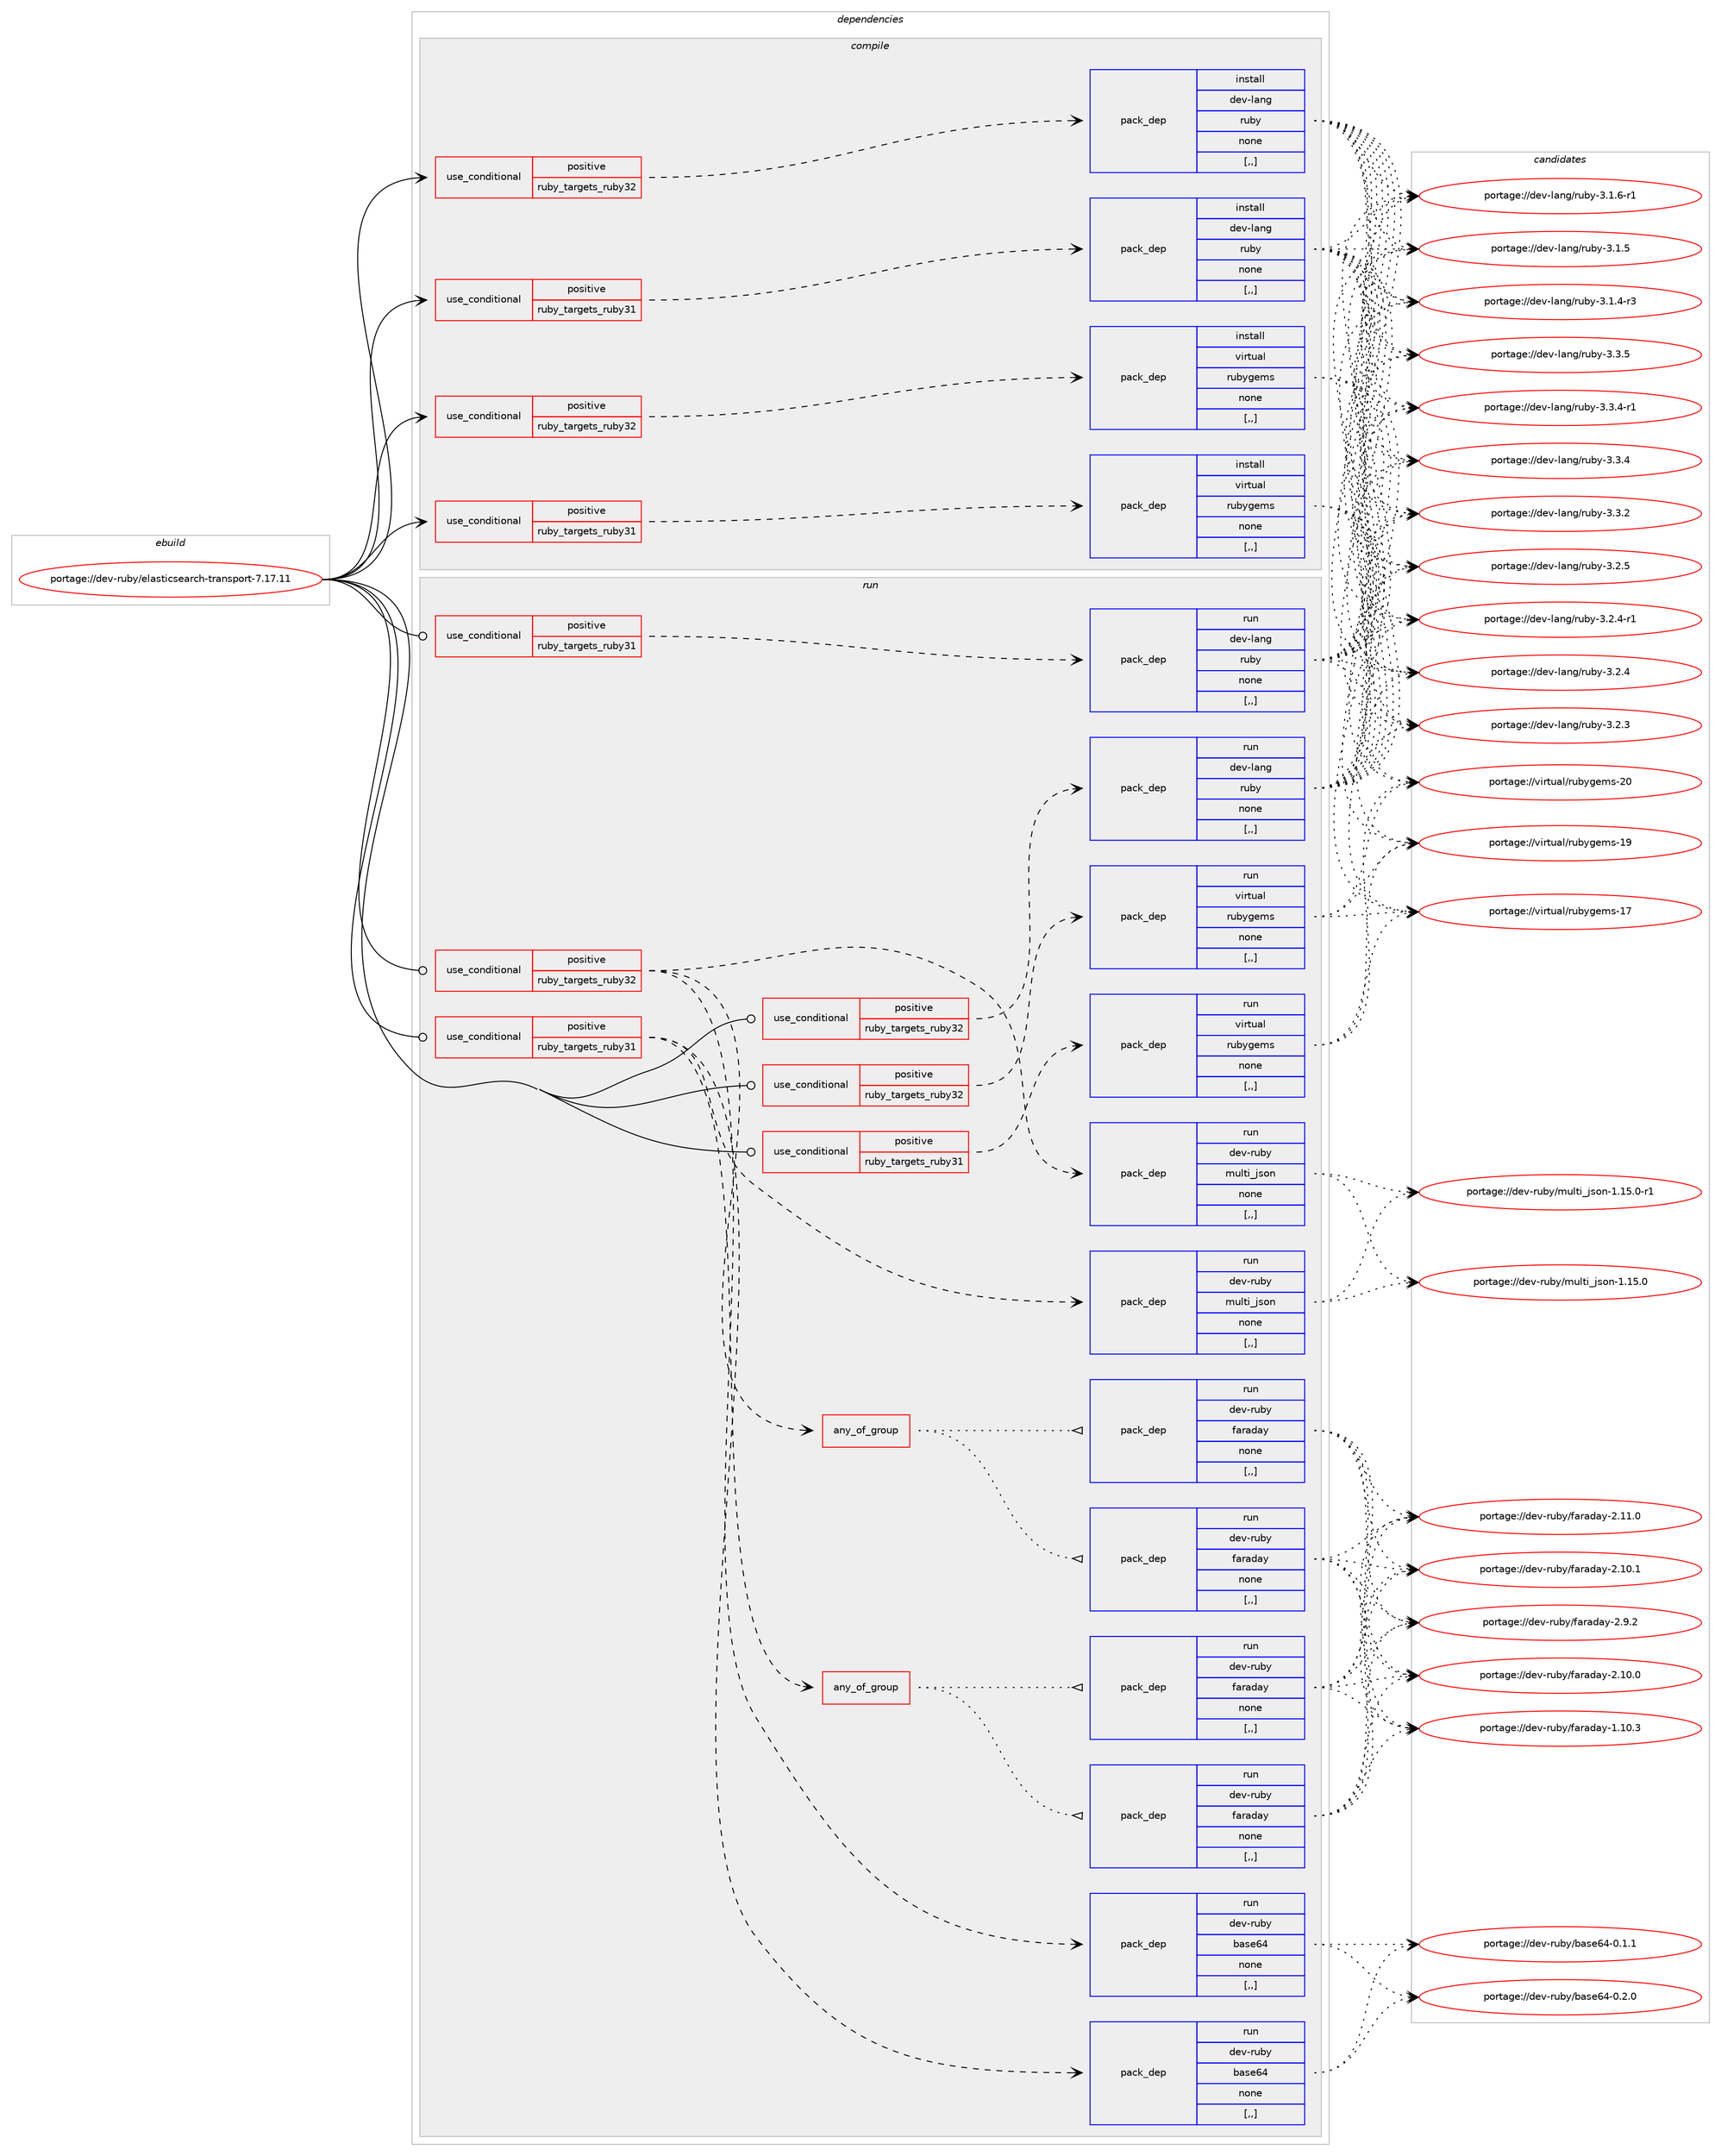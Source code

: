 digraph prolog {

# *************
# Graph options
# *************

newrank=true;
concentrate=true;
compound=true;
graph [rankdir=LR,fontname=Helvetica,fontsize=10,ranksep=1.5];#, ranksep=2.5, nodesep=0.2];
edge  [arrowhead=vee];
node  [fontname=Helvetica,fontsize=10];

# **********
# The ebuild
# **********

subgraph cluster_leftcol {
color=gray;
label=<<i>ebuild</i>>;
id [label="portage://dev-ruby/elasticsearch-transport-7.17.11", color=red, width=4, href="../dev-ruby/elasticsearch-transport-7.17.11.svg"];
}

# ****************
# The dependencies
# ****************

subgraph cluster_midcol {
color=gray;
label=<<i>dependencies</i>>;
subgraph cluster_compile {
fillcolor="#eeeeee";
style=filled;
label=<<i>compile</i>>;
subgraph cond177961 {
dependency678142 [label=<<TABLE BORDER="0" CELLBORDER="1" CELLSPACING="0" CELLPADDING="4"><TR><TD ROWSPAN="3" CELLPADDING="10">use_conditional</TD></TR><TR><TD>positive</TD></TR><TR><TD>ruby_targets_ruby31</TD></TR></TABLE>>, shape=none, color=red];
subgraph pack495279 {
dependency678143 [label=<<TABLE BORDER="0" CELLBORDER="1" CELLSPACING="0" CELLPADDING="4" WIDTH="220"><TR><TD ROWSPAN="6" CELLPADDING="30">pack_dep</TD></TR><TR><TD WIDTH="110">install</TD></TR><TR><TD>dev-lang</TD></TR><TR><TD>ruby</TD></TR><TR><TD>none</TD></TR><TR><TD>[,,]</TD></TR></TABLE>>, shape=none, color=blue];
}
dependency678142:e -> dependency678143:w [weight=20,style="dashed",arrowhead="vee"];
}
id:e -> dependency678142:w [weight=20,style="solid",arrowhead="vee"];
subgraph cond177962 {
dependency678144 [label=<<TABLE BORDER="0" CELLBORDER="1" CELLSPACING="0" CELLPADDING="4"><TR><TD ROWSPAN="3" CELLPADDING="10">use_conditional</TD></TR><TR><TD>positive</TD></TR><TR><TD>ruby_targets_ruby31</TD></TR></TABLE>>, shape=none, color=red];
subgraph pack495280 {
dependency678145 [label=<<TABLE BORDER="0" CELLBORDER="1" CELLSPACING="0" CELLPADDING="4" WIDTH="220"><TR><TD ROWSPAN="6" CELLPADDING="30">pack_dep</TD></TR><TR><TD WIDTH="110">install</TD></TR><TR><TD>virtual</TD></TR><TR><TD>rubygems</TD></TR><TR><TD>none</TD></TR><TR><TD>[,,]</TD></TR></TABLE>>, shape=none, color=blue];
}
dependency678144:e -> dependency678145:w [weight=20,style="dashed",arrowhead="vee"];
}
id:e -> dependency678144:w [weight=20,style="solid",arrowhead="vee"];
subgraph cond177963 {
dependency678146 [label=<<TABLE BORDER="0" CELLBORDER="1" CELLSPACING="0" CELLPADDING="4"><TR><TD ROWSPAN="3" CELLPADDING="10">use_conditional</TD></TR><TR><TD>positive</TD></TR><TR><TD>ruby_targets_ruby32</TD></TR></TABLE>>, shape=none, color=red];
subgraph pack495281 {
dependency678147 [label=<<TABLE BORDER="0" CELLBORDER="1" CELLSPACING="0" CELLPADDING="4" WIDTH="220"><TR><TD ROWSPAN="6" CELLPADDING="30">pack_dep</TD></TR><TR><TD WIDTH="110">install</TD></TR><TR><TD>dev-lang</TD></TR><TR><TD>ruby</TD></TR><TR><TD>none</TD></TR><TR><TD>[,,]</TD></TR></TABLE>>, shape=none, color=blue];
}
dependency678146:e -> dependency678147:w [weight=20,style="dashed",arrowhead="vee"];
}
id:e -> dependency678146:w [weight=20,style="solid",arrowhead="vee"];
subgraph cond177964 {
dependency678148 [label=<<TABLE BORDER="0" CELLBORDER="1" CELLSPACING="0" CELLPADDING="4"><TR><TD ROWSPAN="3" CELLPADDING="10">use_conditional</TD></TR><TR><TD>positive</TD></TR><TR><TD>ruby_targets_ruby32</TD></TR></TABLE>>, shape=none, color=red];
subgraph pack495282 {
dependency678149 [label=<<TABLE BORDER="0" CELLBORDER="1" CELLSPACING="0" CELLPADDING="4" WIDTH="220"><TR><TD ROWSPAN="6" CELLPADDING="30">pack_dep</TD></TR><TR><TD WIDTH="110">install</TD></TR><TR><TD>virtual</TD></TR><TR><TD>rubygems</TD></TR><TR><TD>none</TD></TR><TR><TD>[,,]</TD></TR></TABLE>>, shape=none, color=blue];
}
dependency678148:e -> dependency678149:w [weight=20,style="dashed",arrowhead="vee"];
}
id:e -> dependency678148:w [weight=20,style="solid",arrowhead="vee"];
}
subgraph cluster_compileandrun {
fillcolor="#eeeeee";
style=filled;
label=<<i>compile and run</i>>;
}
subgraph cluster_run {
fillcolor="#eeeeee";
style=filled;
label=<<i>run</i>>;
subgraph cond177965 {
dependency678150 [label=<<TABLE BORDER="0" CELLBORDER="1" CELLSPACING="0" CELLPADDING="4"><TR><TD ROWSPAN="3" CELLPADDING="10">use_conditional</TD></TR><TR><TD>positive</TD></TR><TR><TD>ruby_targets_ruby31</TD></TR></TABLE>>, shape=none, color=red];
subgraph pack495283 {
dependency678151 [label=<<TABLE BORDER="0" CELLBORDER="1" CELLSPACING="0" CELLPADDING="4" WIDTH="220"><TR><TD ROWSPAN="6" CELLPADDING="30">pack_dep</TD></TR><TR><TD WIDTH="110">run</TD></TR><TR><TD>dev-lang</TD></TR><TR><TD>ruby</TD></TR><TR><TD>none</TD></TR><TR><TD>[,,]</TD></TR></TABLE>>, shape=none, color=blue];
}
dependency678150:e -> dependency678151:w [weight=20,style="dashed",arrowhead="vee"];
}
id:e -> dependency678150:w [weight=20,style="solid",arrowhead="odot"];
subgraph cond177966 {
dependency678152 [label=<<TABLE BORDER="0" CELLBORDER="1" CELLSPACING="0" CELLPADDING="4"><TR><TD ROWSPAN="3" CELLPADDING="10">use_conditional</TD></TR><TR><TD>positive</TD></TR><TR><TD>ruby_targets_ruby31</TD></TR></TABLE>>, shape=none, color=red];
subgraph pack495284 {
dependency678153 [label=<<TABLE BORDER="0" CELLBORDER="1" CELLSPACING="0" CELLPADDING="4" WIDTH="220"><TR><TD ROWSPAN="6" CELLPADDING="30">pack_dep</TD></TR><TR><TD WIDTH="110">run</TD></TR><TR><TD>dev-ruby</TD></TR><TR><TD>base64</TD></TR><TR><TD>none</TD></TR><TR><TD>[,,]</TD></TR></TABLE>>, shape=none, color=blue];
}
dependency678152:e -> dependency678153:w [weight=20,style="dashed",arrowhead="vee"];
subgraph any4521 {
dependency678154 [label=<<TABLE BORDER="0" CELLBORDER="1" CELLSPACING="0" CELLPADDING="4"><TR><TD CELLPADDING="10">any_of_group</TD></TR></TABLE>>, shape=none, color=red];subgraph pack495285 {
dependency678155 [label=<<TABLE BORDER="0" CELLBORDER="1" CELLSPACING="0" CELLPADDING="4" WIDTH="220"><TR><TD ROWSPAN="6" CELLPADDING="30">pack_dep</TD></TR><TR><TD WIDTH="110">run</TD></TR><TR><TD>dev-ruby</TD></TR><TR><TD>faraday</TD></TR><TR><TD>none</TD></TR><TR><TD>[,,]</TD></TR></TABLE>>, shape=none, color=blue];
}
dependency678154:e -> dependency678155:w [weight=20,style="dotted",arrowhead="oinv"];
subgraph pack495286 {
dependency678156 [label=<<TABLE BORDER="0" CELLBORDER="1" CELLSPACING="0" CELLPADDING="4" WIDTH="220"><TR><TD ROWSPAN="6" CELLPADDING="30">pack_dep</TD></TR><TR><TD WIDTH="110">run</TD></TR><TR><TD>dev-ruby</TD></TR><TR><TD>faraday</TD></TR><TR><TD>none</TD></TR><TR><TD>[,,]</TD></TR></TABLE>>, shape=none, color=blue];
}
dependency678154:e -> dependency678156:w [weight=20,style="dotted",arrowhead="oinv"];
}
dependency678152:e -> dependency678154:w [weight=20,style="dashed",arrowhead="vee"];
subgraph pack495287 {
dependency678157 [label=<<TABLE BORDER="0" CELLBORDER="1" CELLSPACING="0" CELLPADDING="4" WIDTH="220"><TR><TD ROWSPAN="6" CELLPADDING="30">pack_dep</TD></TR><TR><TD WIDTH="110">run</TD></TR><TR><TD>dev-ruby</TD></TR><TR><TD>multi_json</TD></TR><TR><TD>none</TD></TR><TR><TD>[,,]</TD></TR></TABLE>>, shape=none, color=blue];
}
dependency678152:e -> dependency678157:w [weight=20,style="dashed",arrowhead="vee"];
}
id:e -> dependency678152:w [weight=20,style="solid",arrowhead="odot"];
subgraph cond177967 {
dependency678158 [label=<<TABLE BORDER="0" CELLBORDER="1" CELLSPACING="0" CELLPADDING="4"><TR><TD ROWSPAN="3" CELLPADDING="10">use_conditional</TD></TR><TR><TD>positive</TD></TR><TR><TD>ruby_targets_ruby31</TD></TR></TABLE>>, shape=none, color=red];
subgraph pack495288 {
dependency678159 [label=<<TABLE BORDER="0" CELLBORDER="1" CELLSPACING="0" CELLPADDING="4" WIDTH="220"><TR><TD ROWSPAN="6" CELLPADDING="30">pack_dep</TD></TR><TR><TD WIDTH="110">run</TD></TR><TR><TD>virtual</TD></TR><TR><TD>rubygems</TD></TR><TR><TD>none</TD></TR><TR><TD>[,,]</TD></TR></TABLE>>, shape=none, color=blue];
}
dependency678158:e -> dependency678159:w [weight=20,style="dashed",arrowhead="vee"];
}
id:e -> dependency678158:w [weight=20,style="solid",arrowhead="odot"];
subgraph cond177968 {
dependency678160 [label=<<TABLE BORDER="0" CELLBORDER="1" CELLSPACING="0" CELLPADDING="4"><TR><TD ROWSPAN="3" CELLPADDING="10">use_conditional</TD></TR><TR><TD>positive</TD></TR><TR><TD>ruby_targets_ruby32</TD></TR></TABLE>>, shape=none, color=red];
subgraph pack495289 {
dependency678161 [label=<<TABLE BORDER="0" CELLBORDER="1" CELLSPACING="0" CELLPADDING="4" WIDTH="220"><TR><TD ROWSPAN="6" CELLPADDING="30">pack_dep</TD></TR><TR><TD WIDTH="110">run</TD></TR><TR><TD>dev-lang</TD></TR><TR><TD>ruby</TD></TR><TR><TD>none</TD></TR><TR><TD>[,,]</TD></TR></TABLE>>, shape=none, color=blue];
}
dependency678160:e -> dependency678161:w [weight=20,style="dashed",arrowhead="vee"];
}
id:e -> dependency678160:w [weight=20,style="solid",arrowhead="odot"];
subgraph cond177969 {
dependency678162 [label=<<TABLE BORDER="0" CELLBORDER="1" CELLSPACING="0" CELLPADDING="4"><TR><TD ROWSPAN="3" CELLPADDING="10">use_conditional</TD></TR><TR><TD>positive</TD></TR><TR><TD>ruby_targets_ruby32</TD></TR></TABLE>>, shape=none, color=red];
subgraph pack495290 {
dependency678163 [label=<<TABLE BORDER="0" CELLBORDER="1" CELLSPACING="0" CELLPADDING="4" WIDTH="220"><TR><TD ROWSPAN="6" CELLPADDING="30">pack_dep</TD></TR><TR><TD WIDTH="110">run</TD></TR><TR><TD>dev-ruby</TD></TR><TR><TD>base64</TD></TR><TR><TD>none</TD></TR><TR><TD>[,,]</TD></TR></TABLE>>, shape=none, color=blue];
}
dependency678162:e -> dependency678163:w [weight=20,style="dashed",arrowhead="vee"];
subgraph any4522 {
dependency678164 [label=<<TABLE BORDER="0" CELLBORDER="1" CELLSPACING="0" CELLPADDING="4"><TR><TD CELLPADDING="10">any_of_group</TD></TR></TABLE>>, shape=none, color=red];subgraph pack495291 {
dependency678165 [label=<<TABLE BORDER="0" CELLBORDER="1" CELLSPACING="0" CELLPADDING="4" WIDTH="220"><TR><TD ROWSPAN="6" CELLPADDING="30">pack_dep</TD></TR><TR><TD WIDTH="110">run</TD></TR><TR><TD>dev-ruby</TD></TR><TR><TD>faraday</TD></TR><TR><TD>none</TD></TR><TR><TD>[,,]</TD></TR></TABLE>>, shape=none, color=blue];
}
dependency678164:e -> dependency678165:w [weight=20,style="dotted",arrowhead="oinv"];
subgraph pack495292 {
dependency678166 [label=<<TABLE BORDER="0" CELLBORDER="1" CELLSPACING="0" CELLPADDING="4" WIDTH="220"><TR><TD ROWSPAN="6" CELLPADDING="30">pack_dep</TD></TR><TR><TD WIDTH="110">run</TD></TR><TR><TD>dev-ruby</TD></TR><TR><TD>faraday</TD></TR><TR><TD>none</TD></TR><TR><TD>[,,]</TD></TR></TABLE>>, shape=none, color=blue];
}
dependency678164:e -> dependency678166:w [weight=20,style="dotted",arrowhead="oinv"];
}
dependency678162:e -> dependency678164:w [weight=20,style="dashed",arrowhead="vee"];
subgraph pack495293 {
dependency678167 [label=<<TABLE BORDER="0" CELLBORDER="1" CELLSPACING="0" CELLPADDING="4" WIDTH="220"><TR><TD ROWSPAN="6" CELLPADDING="30">pack_dep</TD></TR><TR><TD WIDTH="110">run</TD></TR><TR><TD>dev-ruby</TD></TR><TR><TD>multi_json</TD></TR><TR><TD>none</TD></TR><TR><TD>[,,]</TD></TR></TABLE>>, shape=none, color=blue];
}
dependency678162:e -> dependency678167:w [weight=20,style="dashed",arrowhead="vee"];
}
id:e -> dependency678162:w [weight=20,style="solid",arrowhead="odot"];
subgraph cond177970 {
dependency678168 [label=<<TABLE BORDER="0" CELLBORDER="1" CELLSPACING="0" CELLPADDING="4"><TR><TD ROWSPAN="3" CELLPADDING="10">use_conditional</TD></TR><TR><TD>positive</TD></TR><TR><TD>ruby_targets_ruby32</TD></TR></TABLE>>, shape=none, color=red];
subgraph pack495294 {
dependency678169 [label=<<TABLE BORDER="0" CELLBORDER="1" CELLSPACING="0" CELLPADDING="4" WIDTH="220"><TR><TD ROWSPAN="6" CELLPADDING="30">pack_dep</TD></TR><TR><TD WIDTH="110">run</TD></TR><TR><TD>virtual</TD></TR><TR><TD>rubygems</TD></TR><TR><TD>none</TD></TR><TR><TD>[,,]</TD></TR></TABLE>>, shape=none, color=blue];
}
dependency678168:e -> dependency678169:w [weight=20,style="dashed",arrowhead="vee"];
}
id:e -> dependency678168:w [weight=20,style="solid",arrowhead="odot"];
}
}

# **************
# The candidates
# **************

subgraph cluster_choices {
rank=same;
color=gray;
label=<<i>candidates</i>>;

subgraph choice495279 {
color=black;
nodesep=1;
choice10010111845108971101034711411798121455146514653 [label="portage://dev-lang/ruby-3.3.5", color=red, width=4,href="../dev-lang/ruby-3.3.5.svg"];
choice100101118451089711010347114117981214551465146524511449 [label="portage://dev-lang/ruby-3.3.4-r1", color=red, width=4,href="../dev-lang/ruby-3.3.4-r1.svg"];
choice10010111845108971101034711411798121455146514652 [label="portage://dev-lang/ruby-3.3.4", color=red, width=4,href="../dev-lang/ruby-3.3.4.svg"];
choice10010111845108971101034711411798121455146514650 [label="portage://dev-lang/ruby-3.3.2", color=red, width=4,href="../dev-lang/ruby-3.3.2.svg"];
choice10010111845108971101034711411798121455146504653 [label="portage://dev-lang/ruby-3.2.5", color=red, width=4,href="../dev-lang/ruby-3.2.5.svg"];
choice100101118451089711010347114117981214551465046524511449 [label="portage://dev-lang/ruby-3.2.4-r1", color=red, width=4,href="../dev-lang/ruby-3.2.4-r1.svg"];
choice10010111845108971101034711411798121455146504652 [label="portage://dev-lang/ruby-3.2.4", color=red, width=4,href="../dev-lang/ruby-3.2.4.svg"];
choice10010111845108971101034711411798121455146504651 [label="portage://dev-lang/ruby-3.2.3", color=red, width=4,href="../dev-lang/ruby-3.2.3.svg"];
choice100101118451089711010347114117981214551464946544511449 [label="portage://dev-lang/ruby-3.1.6-r1", color=red, width=4,href="../dev-lang/ruby-3.1.6-r1.svg"];
choice10010111845108971101034711411798121455146494653 [label="portage://dev-lang/ruby-3.1.5", color=red, width=4,href="../dev-lang/ruby-3.1.5.svg"];
choice100101118451089711010347114117981214551464946524511451 [label="portage://dev-lang/ruby-3.1.4-r3", color=red, width=4,href="../dev-lang/ruby-3.1.4-r3.svg"];
dependency678143:e -> choice10010111845108971101034711411798121455146514653:w [style=dotted,weight="100"];
dependency678143:e -> choice100101118451089711010347114117981214551465146524511449:w [style=dotted,weight="100"];
dependency678143:e -> choice10010111845108971101034711411798121455146514652:w [style=dotted,weight="100"];
dependency678143:e -> choice10010111845108971101034711411798121455146514650:w [style=dotted,weight="100"];
dependency678143:e -> choice10010111845108971101034711411798121455146504653:w [style=dotted,weight="100"];
dependency678143:e -> choice100101118451089711010347114117981214551465046524511449:w [style=dotted,weight="100"];
dependency678143:e -> choice10010111845108971101034711411798121455146504652:w [style=dotted,weight="100"];
dependency678143:e -> choice10010111845108971101034711411798121455146504651:w [style=dotted,weight="100"];
dependency678143:e -> choice100101118451089711010347114117981214551464946544511449:w [style=dotted,weight="100"];
dependency678143:e -> choice10010111845108971101034711411798121455146494653:w [style=dotted,weight="100"];
dependency678143:e -> choice100101118451089711010347114117981214551464946524511451:w [style=dotted,weight="100"];
}
subgraph choice495280 {
color=black;
nodesep=1;
choice118105114116117971084711411798121103101109115455048 [label="portage://virtual/rubygems-20", color=red, width=4,href="../virtual/rubygems-20.svg"];
choice118105114116117971084711411798121103101109115454957 [label="portage://virtual/rubygems-19", color=red, width=4,href="../virtual/rubygems-19.svg"];
choice118105114116117971084711411798121103101109115454955 [label="portage://virtual/rubygems-17", color=red, width=4,href="../virtual/rubygems-17.svg"];
dependency678145:e -> choice118105114116117971084711411798121103101109115455048:w [style=dotted,weight="100"];
dependency678145:e -> choice118105114116117971084711411798121103101109115454957:w [style=dotted,weight="100"];
dependency678145:e -> choice118105114116117971084711411798121103101109115454955:w [style=dotted,weight="100"];
}
subgraph choice495281 {
color=black;
nodesep=1;
choice10010111845108971101034711411798121455146514653 [label="portage://dev-lang/ruby-3.3.5", color=red, width=4,href="../dev-lang/ruby-3.3.5.svg"];
choice100101118451089711010347114117981214551465146524511449 [label="portage://dev-lang/ruby-3.3.4-r1", color=red, width=4,href="../dev-lang/ruby-3.3.4-r1.svg"];
choice10010111845108971101034711411798121455146514652 [label="portage://dev-lang/ruby-3.3.4", color=red, width=4,href="../dev-lang/ruby-3.3.4.svg"];
choice10010111845108971101034711411798121455146514650 [label="portage://dev-lang/ruby-3.3.2", color=red, width=4,href="../dev-lang/ruby-3.3.2.svg"];
choice10010111845108971101034711411798121455146504653 [label="portage://dev-lang/ruby-3.2.5", color=red, width=4,href="../dev-lang/ruby-3.2.5.svg"];
choice100101118451089711010347114117981214551465046524511449 [label="portage://dev-lang/ruby-3.2.4-r1", color=red, width=4,href="../dev-lang/ruby-3.2.4-r1.svg"];
choice10010111845108971101034711411798121455146504652 [label="portage://dev-lang/ruby-3.2.4", color=red, width=4,href="../dev-lang/ruby-3.2.4.svg"];
choice10010111845108971101034711411798121455146504651 [label="portage://dev-lang/ruby-3.2.3", color=red, width=4,href="../dev-lang/ruby-3.2.3.svg"];
choice100101118451089711010347114117981214551464946544511449 [label="portage://dev-lang/ruby-3.1.6-r1", color=red, width=4,href="../dev-lang/ruby-3.1.6-r1.svg"];
choice10010111845108971101034711411798121455146494653 [label="portage://dev-lang/ruby-3.1.5", color=red, width=4,href="../dev-lang/ruby-3.1.5.svg"];
choice100101118451089711010347114117981214551464946524511451 [label="portage://dev-lang/ruby-3.1.4-r3", color=red, width=4,href="../dev-lang/ruby-3.1.4-r3.svg"];
dependency678147:e -> choice10010111845108971101034711411798121455146514653:w [style=dotted,weight="100"];
dependency678147:e -> choice100101118451089711010347114117981214551465146524511449:w [style=dotted,weight="100"];
dependency678147:e -> choice10010111845108971101034711411798121455146514652:w [style=dotted,weight="100"];
dependency678147:e -> choice10010111845108971101034711411798121455146514650:w [style=dotted,weight="100"];
dependency678147:e -> choice10010111845108971101034711411798121455146504653:w [style=dotted,weight="100"];
dependency678147:e -> choice100101118451089711010347114117981214551465046524511449:w [style=dotted,weight="100"];
dependency678147:e -> choice10010111845108971101034711411798121455146504652:w [style=dotted,weight="100"];
dependency678147:e -> choice10010111845108971101034711411798121455146504651:w [style=dotted,weight="100"];
dependency678147:e -> choice100101118451089711010347114117981214551464946544511449:w [style=dotted,weight="100"];
dependency678147:e -> choice10010111845108971101034711411798121455146494653:w [style=dotted,weight="100"];
dependency678147:e -> choice100101118451089711010347114117981214551464946524511451:w [style=dotted,weight="100"];
}
subgraph choice495282 {
color=black;
nodesep=1;
choice118105114116117971084711411798121103101109115455048 [label="portage://virtual/rubygems-20", color=red, width=4,href="../virtual/rubygems-20.svg"];
choice118105114116117971084711411798121103101109115454957 [label="portage://virtual/rubygems-19", color=red, width=4,href="../virtual/rubygems-19.svg"];
choice118105114116117971084711411798121103101109115454955 [label="portage://virtual/rubygems-17", color=red, width=4,href="../virtual/rubygems-17.svg"];
dependency678149:e -> choice118105114116117971084711411798121103101109115455048:w [style=dotted,weight="100"];
dependency678149:e -> choice118105114116117971084711411798121103101109115454957:w [style=dotted,weight="100"];
dependency678149:e -> choice118105114116117971084711411798121103101109115454955:w [style=dotted,weight="100"];
}
subgraph choice495283 {
color=black;
nodesep=1;
choice10010111845108971101034711411798121455146514653 [label="portage://dev-lang/ruby-3.3.5", color=red, width=4,href="../dev-lang/ruby-3.3.5.svg"];
choice100101118451089711010347114117981214551465146524511449 [label="portage://dev-lang/ruby-3.3.4-r1", color=red, width=4,href="../dev-lang/ruby-3.3.4-r1.svg"];
choice10010111845108971101034711411798121455146514652 [label="portage://dev-lang/ruby-3.3.4", color=red, width=4,href="../dev-lang/ruby-3.3.4.svg"];
choice10010111845108971101034711411798121455146514650 [label="portage://dev-lang/ruby-3.3.2", color=red, width=4,href="../dev-lang/ruby-3.3.2.svg"];
choice10010111845108971101034711411798121455146504653 [label="portage://dev-lang/ruby-3.2.5", color=red, width=4,href="../dev-lang/ruby-3.2.5.svg"];
choice100101118451089711010347114117981214551465046524511449 [label="portage://dev-lang/ruby-3.2.4-r1", color=red, width=4,href="../dev-lang/ruby-3.2.4-r1.svg"];
choice10010111845108971101034711411798121455146504652 [label="portage://dev-lang/ruby-3.2.4", color=red, width=4,href="../dev-lang/ruby-3.2.4.svg"];
choice10010111845108971101034711411798121455146504651 [label="portage://dev-lang/ruby-3.2.3", color=red, width=4,href="../dev-lang/ruby-3.2.3.svg"];
choice100101118451089711010347114117981214551464946544511449 [label="portage://dev-lang/ruby-3.1.6-r1", color=red, width=4,href="../dev-lang/ruby-3.1.6-r1.svg"];
choice10010111845108971101034711411798121455146494653 [label="portage://dev-lang/ruby-3.1.5", color=red, width=4,href="../dev-lang/ruby-3.1.5.svg"];
choice100101118451089711010347114117981214551464946524511451 [label="portage://dev-lang/ruby-3.1.4-r3", color=red, width=4,href="../dev-lang/ruby-3.1.4-r3.svg"];
dependency678151:e -> choice10010111845108971101034711411798121455146514653:w [style=dotted,weight="100"];
dependency678151:e -> choice100101118451089711010347114117981214551465146524511449:w [style=dotted,weight="100"];
dependency678151:e -> choice10010111845108971101034711411798121455146514652:w [style=dotted,weight="100"];
dependency678151:e -> choice10010111845108971101034711411798121455146514650:w [style=dotted,weight="100"];
dependency678151:e -> choice10010111845108971101034711411798121455146504653:w [style=dotted,weight="100"];
dependency678151:e -> choice100101118451089711010347114117981214551465046524511449:w [style=dotted,weight="100"];
dependency678151:e -> choice10010111845108971101034711411798121455146504652:w [style=dotted,weight="100"];
dependency678151:e -> choice10010111845108971101034711411798121455146504651:w [style=dotted,weight="100"];
dependency678151:e -> choice100101118451089711010347114117981214551464946544511449:w [style=dotted,weight="100"];
dependency678151:e -> choice10010111845108971101034711411798121455146494653:w [style=dotted,weight="100"];
dependency678151:e -> choice100101118451089711010347114117981214551464946524511451:w [style=dotted,weight="100"];
}
subgraph choice495284 {
color=black;
nodesep=1;
choice10010111845114117981214798971151015452454846504648 [label="portage://dev-ruby/base64-0.2.0", color=red, width=4,href="../dev-ruby/base64-0.2.0.svg"];
choice10010111845114117981214798971151015452454846494649 [label="portage://dev-ruby/base64-0.1.1", color=red, width=4,href="../dev-ruby/base64-0.1.1.svg"];
dependency678153:e -> choice10010111845114117981214798971151015452454846504648:w [style=dotted,weight="100"];
dependency678153:e -> choice10010111845114117981214798971151015452454846494649:w [style=dotted,weight="100"];
}
subgraph choice495285 {
color=black;
nodesep=1;
choice10010111845114117981214710297114971009712145504649494648 [label="portage://dev-ruby/faraday-2.11.0", color=red, width=4,href="../dev-ruby/faraday-2.11.0.svg"];
choice10010111845114117981214710297114971009712145504649484649 [label="portage://dev-ruby/faraday-2.10.1", color=red, width=4,href="../dev-ruby/faraday-2.10.1.svg"];
choice10010111845114117981214710297114971009712145504649484648 [label="portage://dev-ruby/faraday-2.10.0", color=red, width=4,href="../dev-ruby/faraday-2.10.0.svg"];
choice100101118451141179812147102971149710097121455046574650 [label="portage://dev-ruby/faraday-2.9.2", color=red, width=4,href="../dev-ruby/faraday-2.9.2.svg"];
choice10010111845114117981214710297114971009712145494649484651 [label="portage://dev-ruby/faraday-1.10.3", color=red, width=4,href="../dev-ruby/faraday-1.10.3.svg"];
dependency678155:e -> choice10010111845114117981214710297114971009712145504649494648:w [style=dotted,weight="100"];
dependency678155:e -> choice10010111845114117981214710297114971009712145504649484649:w [style=dotted,weight="100"];
dependency678155:e -> choice10010111845114117981214710297114971009712145504649484648:w [style=dotted,weight="100"];
dependency678155:e -> choice100101118451141179812147102971149710097121455046574650:w [style=dotted,weight="100"];
dependency678155:e -> choice10010111845114117981214710297114971009712145494649484651:w [style=dotted,weight="100"];
}
subgraph choice495286 {
color=black;
nodesep=1;
choice10010111845114117981214710297114971009712145504649494648 [label="portage://dev-ruby/faraday-2.11.0", color=red, width=4,href="../dev-ruby/faraday-2.11.0.svg"];
choice10010111845114117981214710297114971009712145504649484649 [label="portage://dev-ruby/faraday-2.10.1", color=red, width=4,href="../dev-ruby/faraday-2.10.1.svg"];
choice10010111845114117981214710297114971009712145504649484648 [label="portage://dev-ruby/faraday-2.10.0", color=red, width=4,href="../dev-ruby/faraday-2.10.0.svg"];
choice100101118451141179812147102971149710097121455046574650 [label="portage://dev-ruby/faraday-2.9.2", color=red, width=4,href="../dev-ruby/faraday-2.9.2.svg"];
choice10010111845114117981214710297114971009712145494649484651 [label="portage://dev-ruby/faraday-1.10.3", color=red, width=4,href="../dev-ruby/faraday-1.10.3.svg"];
dependency678156:e -> choice10010111845114117981214710297114971009712145504649494648:w [style=dotted,weight="100"];
dependency678156:e -> choice10010111845114117981214710297114971009712145504649484649:w [style=dotted,weight="100"];
dependency678156:e -> choice10010111845114117981214710297114971009712145504649484648:w [style=dotted,weight="100"];
dependency678156:e -> choice100101118451141179812147102971149710097121455046574650:w [style=dotted,weight="100"];
dependency678156:e -> choice10010111845114117981214710297114971009712145494649484651:w [style=dotted,weight="100"];
}
subgraph choice495287 {
color=black;
nodesep=1;
choice10010111845114117981214710911710811610595106115111110454946495346484511449 [label="portage://dev-ruby/multi_json-1.15.0-r1", color=red, width=4,href="../dev-ruby/multi_json-1.15.0-r1.svg"];
choice1001011184511411798121471091171081161059510611511111045494649534648 [label="portage://dev-ruby/multi_json-1.15.0", color=red, width=4,href="../dev-ruby/multi_json-1.15.0.svg"];
dependency678157:e -> choice10010111845114117981214710911710811610595106115111110454946495346484511449:w [style=dotted,weight="100"];
dependency678157:e -> choice1001011184511411798121471091171081161059510611511111045494649534648:w [style=dotted,weight="100"];
}
subgraph choice495288 {
color=black;
nodesep=1;
choice118105114116117971084711411798121103101109115455048 [label="portage://virtual/rubygems-20", color=red, width=4,href="../virtual/rubygems-20.svg"];
choice118105114116117971084711411798121103101109115454957 [label="portage://virtual/rubygems-19", color=red, width=4,href="../virtual/rubygems-19.svg"];
choice118105114116117971084711411798121103101109115454955 [label="portage://virtual/rubygems-17", color=red, width=4,href="../virtual/rubygems-17.svg"];
dependency678159:e -> choice118105114116117971084711411798121103101109115455048:w [style=dotted,weight="100"];
dependency678159:e -> choice118105114116117971084711411798121103101109115454957:w [style=dotted,weight="100"];
dependency678159:e -> choice118105114116117971084711411798121103101109115454955:w [style=dotted,weight="100"];
}
subgraph choice495289 {
color=black;
nodesep=1;
choice10010111845108971101034711411798121455146514653 [label="portage://dev-lang/ruby-3.3.5", color=red, width=4,href="../dev-lang/ruby-3.3.5.svg"];
choice100101118451089711010347114117981214551465146524511449 [label="portage://dev-lang/ruby-3.3.4-r1", color=red, width=4,href="../dev-lang/ruby-3.3.4-r1.svg"];
choice10010111845108971101034711411798121455146514652 [label="portage://dev-lang/ruby-3.3.4", color=red, width=4,href="../dev-lang/ruby-3.3.4.svg"];
choice10010111845108971101034711411798121455146514650 [label="portage://dev-lang/ruby-3.3.2", color=red, width=4,href="../dev-lang/ruby-3.3.2.svg"];
choice10010111845108971101034711411798121455146504653 [label="portage://dev-lang/ruby-3.2.5", color=red, width=4,href="../dev-lang/ruby-3.2.5.svg"];
choice100101118451089711010347114117981214551465046524511449 [label="portage://dev-lang/ruby-3.2.4-r1", color=red, width=4,href="../dev-lang/ruby-3.2.4-r1.svg"];
choice10010111845108971101034711411798121455146504652 [label="portage://dev-lang/ruby-3.2.4", color=red, width=4,href="../dev-lang/ruby-3.2.4.svg"];
choice10010111845108971101034711411798121455146504651 [label="portage://dev-lang/ruby-3.2.3", color=red, width=4,href="../dev-lang/ruby-3.2.3.svg"];
choice100101118451089711010347114117981214551464946544511449 [label="portage://dev-lang/ruby-3.1.6-r1", color=red, width=4,href="../dev-lang/ruby-3.1.6-r1.svg"];
choice10010111845108971101034711411798121455146494653 [label="portage://dev-lang/ruby-3.1.5", color=red, width=4,href="../dev-lang/ruby-3.1.5.svg"];
choice100101118451089711010347114117981214551464946524511451 [label="portage://dev-lang/ruby-3.1.4-r3", color=red, width=4,href="../dev-lang/ruby-3.1.4-r3.svg"];
dependency678161:e -> choice10010111845108971101034711411798121455146514653:w [style=dotted,weight="100"];
dependency678161:e -> choice100101118451089711010347114117981214551465146524511449:w [style=dotted,weight="100"];
dependency678161:e -> choice10010111845108971101034711411798121455146514652:w [style=dotted,weight="100"];
dependency678161:e -> choice10010111845108971101034711411798121455146514650:w [style=dotted,weight="100"];
dependency678161:e -> choice10010111845108971101034711411798121455146504653:w [style=dotted,weight="100"];
dependency678161:e -> choice100101118451089711010347114117981214551465046524511449:w [style=dotted,weight="100"];
dependency678161:e -> choice10010111845108971101034711411798121455146504652:w [style=dotted,weight="100"];
dependency678161:e -> choice10010111845108971101034711411798121455146504651:w [style=dotted,weight="100"];
dependency678161:e -> choice100101118451089711010347114117981214551464946544511449:w [style=dotted,weight="100"];
dependency678161:e -> choice10010111845108971101034711411798121455146494653:w [style=dotted,weight="100"];
dependency678161:e -> choice100101118451089711010347114117981214551464946524511451:w [style=dotted,weight="100"];
}
subgraph choice495290 {
color=black;
nodesep=1;
choice10010111845114117981214798971151015452454846504648 [label="portage://dev-ruby/base64-0.2.0", color=red, width=4,href="../dev-ruby/base64-0.2.0.svg"];
choice10010111845114117981214798971151015452454846494649 [label="portage://dev-ruby/base64-0.1.1", color=red, width=4,href="../dev-ruby/base64-0.1.1.svg"];
dependency678163:e -> choice10010111845114117981214798971151015452454846504648:w [style=dotted,weight="100"];
dependency678163:e -> choice10010111845114117981214798971151015452454846494649:w [style=dotted,weight="100"];
}
subgraph choice495291 {
color=black;
nodesep=1;
choice10010111845114117981214710297114971009712145504649494648 [label="portage://dev-ruby/faraday-2.11.0", color=red, width=4,href="../dev-ruby/faraday-2.11.0.svg"];
choice10010111845114117981214710297114971009712145504649484649 [label="portage://dev-ruby/faraday-2.10.1", color=red, width=4,href="../dev-ruby/faraday-2.10.1.svg"];
choice10010111845114117981214710297114971009712145504649484648 [label="portage://dev-ruby/faraday-2.10.0", color=red, width=4,href="../dev-ruby/faraday-2.10.0.svg"];
choice100101118451141179812147102971149710097121455046574650 [label="portage://dev-ruby/faraday-2.9.2", color=red, width=4,href="../dev-ruby/faraday-2.9.2.svg"];
choice10010111845114117981214710297114971009712145494649484651 [label="portage://dev-ruby/faraday-1.10.3", color=red, width=4,href="../dev-ruby/faraday-1.10.3.svg"];
dependency678165:e -> choice10010111845114117981214710297114971009712145504649494648:w [style=dotted,weight="100"];
dependency678165:e -> choice10010111845114117981214710297114971009712145504649484649:w [style=dotted,weight="100"];
dependency678165:e -> choice10010111845114117981214710297114971009712145504649484648:w [style=dotted,weight="100"];
dependency678165:e -> choice100101118451141179812147102971149710097121455046574650:w [style=dotted,weight="100"];
dependency678165:e -> choice10010111845114117981214710297114971009712145494649484651:w [style=dotted,weight="100"];
}
subgraph choice495292 {
color=black;
nodesep=1;
choice10010111845114117981214710297114971009712145504649494648 [label="portage://dev-ruby/faraday-2.11.0", color=red, width=4,href="../dev-ruby/faraday-2.11.0.svg"];
choice10010111845114117981214710297114971009712145504649484649 [label="portage://dev-ruby/faraday-2.10.1", color=red, width=4,href="../dev-ruby/faraday-2.10.1.svg"];
choice10010111845114117981214710297114971009712145504649484648 [label="portage://dev-ruby/faraday-2.10.0", color=red, width=4,href="../dev-ruby/faraday-2.10.0.svg"];
choice100101118451141179812147102971149710097121455046574650 [label="portage://dev-ruby/faraday-2.9.2", color=red, width=4,href="../dev-ruby/faraday-2.9.2.svg"];
choice10010111845114117981214710297114971009712145494649484651 [label="portage://dev-ruby/faraday-1.10.3", color=red, width=4,href="../dev-ruby/faraday-1.10.3.svg"];
dependency678166:e -> choice10010111845114117981214710297114971009712145504649494648:w [style=dotted,weight="100"];
dependency678166:e -> choice10010111845114117981214710297114971009712145504649484649:w [style=dotted,weight="100"];
dependency678166:e -> choice10010111845114117981214710297114971009712145504649484648:w [style=dotted,weight="100"];
dependency678166:e -> choice100101118451141179812147102971149710097121455046574650:w [style=dotted,weight="100"];
dependency678166:e -> choice10010111845114117981214710297114971009712145494649484651:w [style=dotted,weight="100"];
}
subgraph choice495293 {
color=black;
nodesep=1;
choice10010111845114117981214710911710811610595106115111110454946495346484511449 [label="portage://dev-ruby/multi_json-1.15.0-r1", color=red, width=4,href="../dev-ruby/multi_json-1.15.0-r1.svg"];
choice1001011184511411798121471091171081161059510611511111045494649534648 [label="portage://dev-ruby/multi_json-1.15.0", color=red, width=4,href="../dev-ruby/multi_json-1.15.0.svg"];
dependency678167:e -> choice10010111845114117981214710911710811610595106115111110454946495346484511449:w [style=dotted,weight="100"];
dependency678167:e -> choice1001011184511411798121471091171081161059510611511111045494649534648:w [style=dotted,weight="100"];
}
subgraph choice495294 {
color=black;
nodesep=1;
choice118105114116117971084711411798121103101109115455048 [label="portage://virtual/rubygems-20", color=red, width=4,href="../virtual/rubygems-20.svg"];
choice118105114116117971084711411798121103101109115454957 [label="portage://virtual/rubygems-19", color=red, width=4,href="../virtual/rubygems-19.svg"];
choice118105114116117971084711411798121103101109115454955 [label="portage://virtual/rubygems-17", color=red, width=4,href="../virtual/rubygems-17.svg"];
dependency678169:e -> choice118105114116117971084711411798121103101109115455048:w [style=dotted,weight="100"];
dependency678169:e -> choice118105114116117971084711411798121103101109115454957:w [style=dotted,weight="100"];
dependency678169:e -> choice118105114116117971084711411798121103101109115454955:w [style=dotted,weight="100"];
}
}

}
